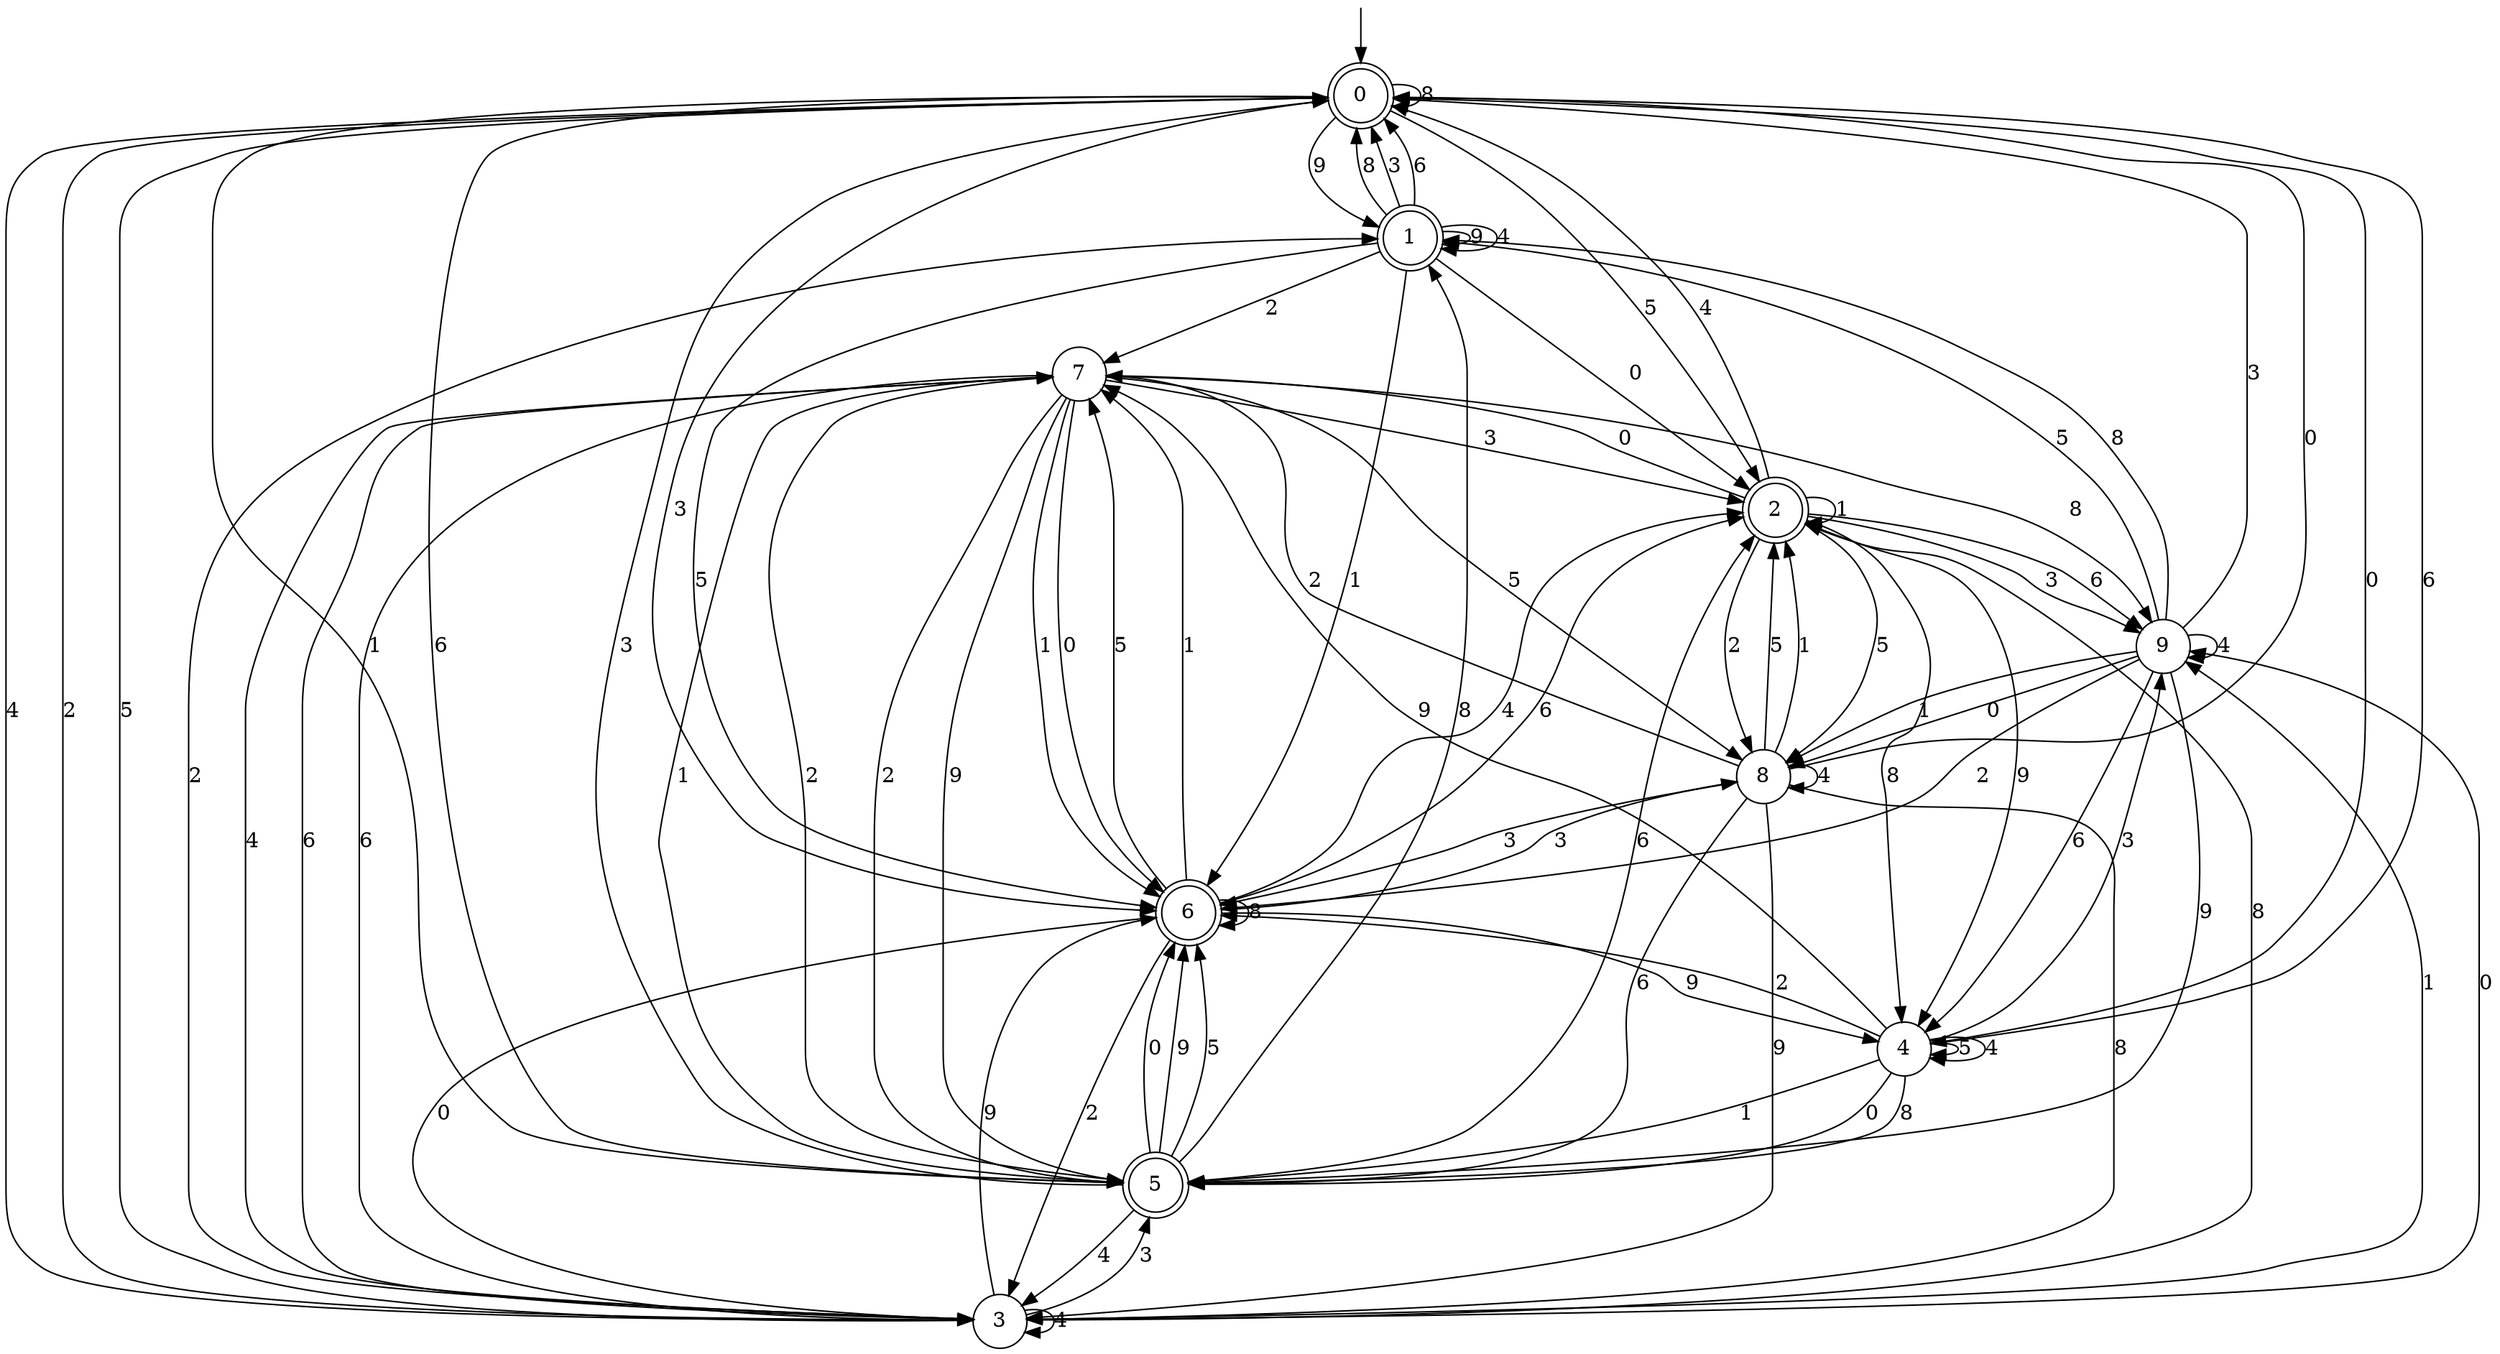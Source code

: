 digraph g {

	s0 [shape="doublecircle" label="0"];
	s1 [shape="doublecircle" label="1"];
	s2 [shape="doublecircle" label="2"];
	s3 [shape="circle" label="3"];
	s4 [shape="circle" label="4"];
	s5 [shape="doublecircle" label="5"];
	s6 [shape="doublecircle" label="6"];
	s7 [shape="circle" label="7"];
	s8 [shape="circle" label="8"];
	s9 [shape="circle" label="9"];
	s0 -> s1 [label="9"];
	s0 -> s2 [label="5"];
	s0 -> s3 [label="4"];
	s0 -> s4 [label="0"];
	s0 -> s0 [label="8"];
	s0 -> s5 [label="1"];
	s0 -> s3 [label="2"];
	s0 -> s6 [label="3"];
	s0 -> s5 [label="6"];
	s1 -> s1 [label="9"];
	s1 -> s6 [label="5"];
	s1 -> s1 [label="4"];
	s1 -> s2 [label="0"];
	s1 -> s0 [label="8"];
	s1 -> s6 [label="1"];
	s1 -> s7 [label="2"];
	s1 -> s0 [label="3"];
	s1 -> s0 [label="6"];
	s2 -> s4 [label="9"];
	s2 -> s8 [label="5"];
	s2 -> s0 [label="4"];
	s2 -> s7 [label="0"];
	s2 -> s4 [label="8"];
	s2 -> s2 [label="1"];
	s2 -> s8 [label="2"];
	s2 -> s9 [label="3"];
	s2 -> s9 [label="6"];
	s3 -> s6 [label="9"];
	s3 -> s0 [label="5"];
	s3 -> s3 [label="4"];
	s3 -> s9 [label="0"];
	s3 -> s2 [label="8"];
	s3 -> s9 [label="1"];
	s3 -> s1 [label="2"];
	s3 -> s5 [label="3"];
	s3 -> s7 [label="6"];
	s4 -> s7 [label="9"];
	s4 -> s4 [label="5"];
	s4 -> s4 [label="4"];
	s4 -> s5 [label="0"];
	s4 -> s5 [label="8"];
	s4 -> s5 [label="1"];
	s4 -> s6 [label="2"];
	s4 -> s9 [label="3"];
	s4 -> s0 [label="6"];
	s5 -> s6 [label="9"];
	s5 -> s6 [label="5"];
	s5 -> s3 [label="4"];
	s5 -> s6 [label="0"];
	s5 -> s1 [label="8"];
	s5 -> s7 [label="1"];
	s5 -> s7 [label="2"];
	s5 -> s0 [label="3"];
	s5 -> s2 [label="6"];
	s6 -> s4 [label="9"];
	s6 -> s7 [label="5"];
	s6 -> s2 [label="4"];
	s6 -> s3 [label="0"];
	s6 -> s6 [label="8"];
	s6 -> s7 [label="1"];
	s6 -> s3 [label="2"];
	s6 -> s8 [label="3"];
	s6 -> s2 [label="6"];
	s7 -> s5 [label="9"];
	s7 -> s8 [label="5"];
	s7 -> s3 [label="4"];
	s7 -> s6 [label="0"];
	s7 -> s9 [label="8"];
	s7 -> s6 [label="1"];
	s7 -> s5 [label="2"];
	s7 -> s2 [label="3"];
	s7 -> s3 [label="6"];
	s8 -> s3 [label="9"];
	s8 -> s2 [label="5"];
	s8 -> s8 [label="4"];
	s8 -> s0 [label="0"];
	s8 -> s3 [label="8"];
	s8 -> s2 [label="1"];
	s8 -> s7 [label="2"];
	s8 -> s6 [label="3"];
	s8 -> s5 [label="6"];
	s9 -> s5 [label="9"];
	s9 -> s1 [label="5"];
	s9 -> s9 [label="4"];
	s9 -> s8 [label="0"];
	s9 -> s1 [label="8"];
	s9 -> s8 [label="1"];
	s9 -> s6 [label="2"];
	s9 -> s0 [label="3"];
	s9 -> s4 [label="6"];

__start0 [label="" shape="none" width="0" height="0"];
__start0 -> s0;

}
